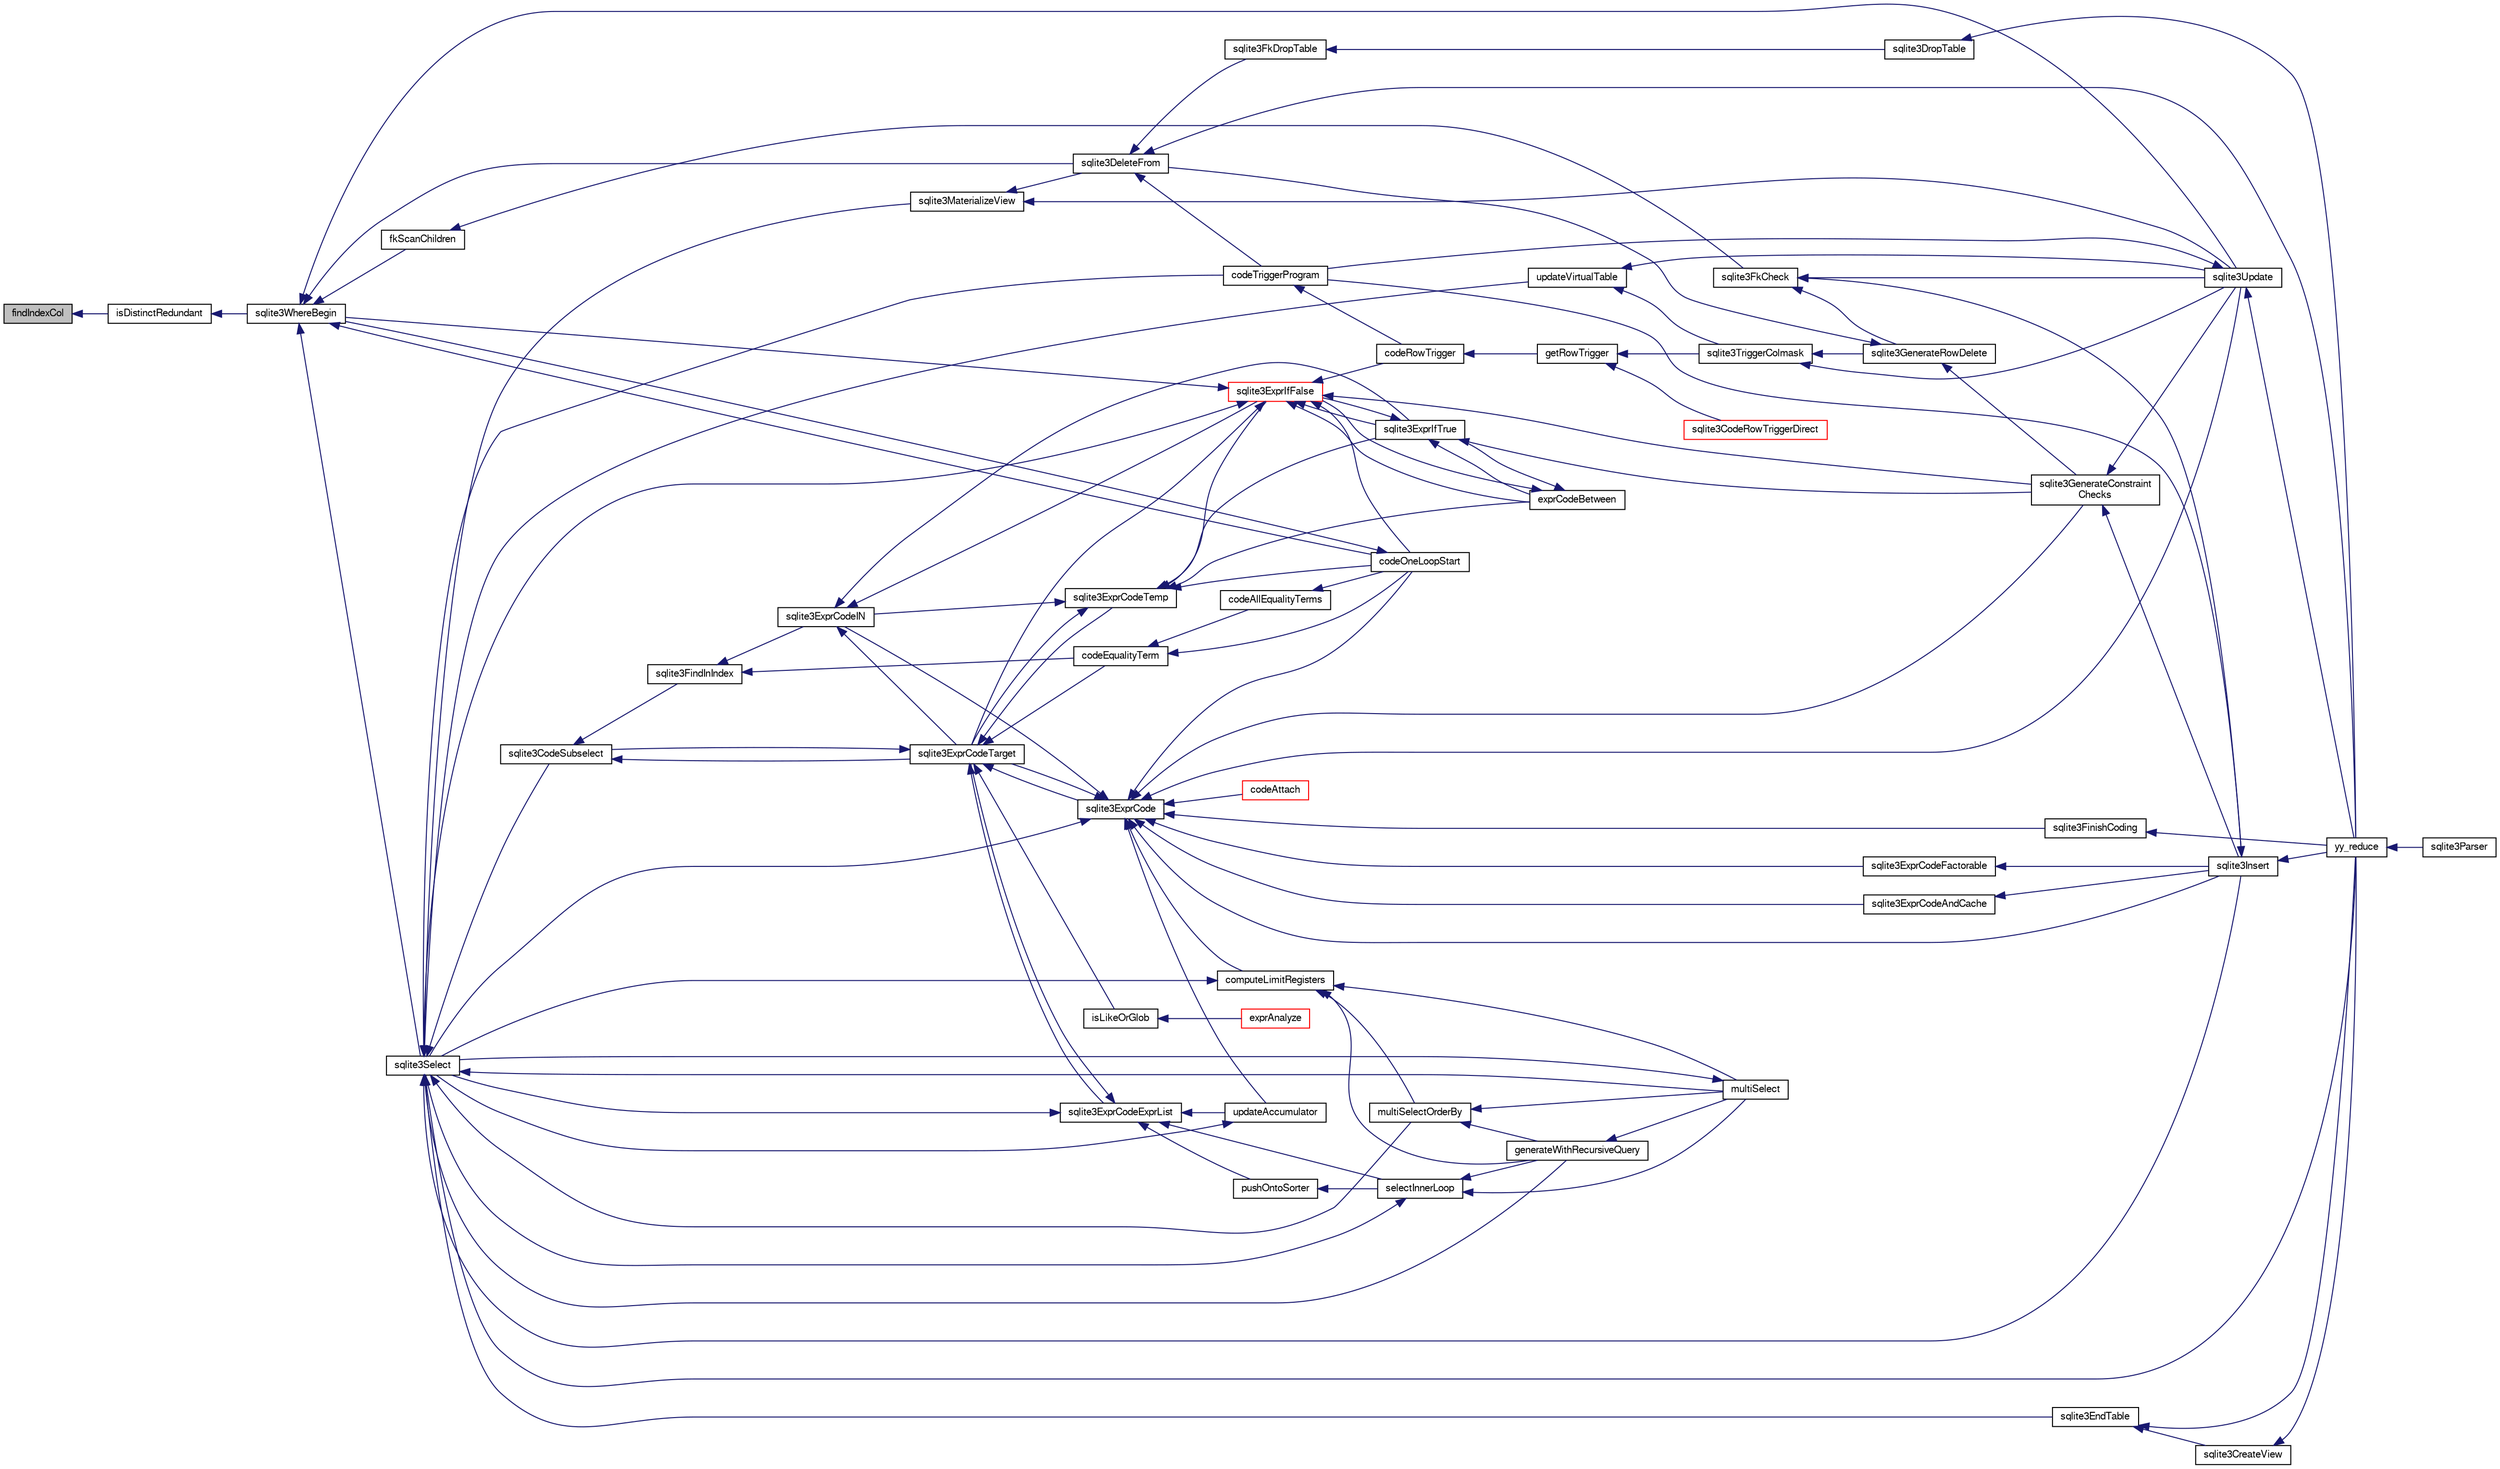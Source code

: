 digraph "findIndexCol"
{
  edge [fontname="FreeSans",fontsize="10",labelfontname="FreeSans",labelfontsize="10"];
  node [fontname="FreeSans",fontsize="10",shape=record];
  rankdir="LR";
  Node111032 [label="findIndexCol",height=0.2,width=0.4,color="black", fillcolor="grey75", style="filled", fontcolor="black"];
  Node111032 -> Node111033 [dir="back",color="midnightblue",fontsize="10",style="solid",fontname="FreeSans"];
  Node111033 [label="isDistinctRedundant",height=0.2,width=0.4,color="black", fillcolor="white", style="filled",URL="$sqlite3_8c.html#acfc2ade61d376596f173a8f70fea379b"];
  Node111033 -> Node111034 [dir="back",color="midnightblue",fontsize="10",style="solid",fontname="FreeSans"];
  Node111034 [label="sqlite3WhereBegin",height=0.2,width=0.4,color="black", fillcolor="white", style="filled",URL="$sqlite3_8c.html#acad049f5c9a96a8118cffd5e5ce89f7c"];
  Node111034 -> Node111035 [dir="back",color="midnightblue",fontsize="10",style="solid",fontname="FreeSans"];
  Node111035 [label="sqlite3DeleteFrom",height=0.2,width=0.4,color="black", fillcolor="white", style="filled",URL="$sqlite3_8c.html#ab9b4b45349188b49eabb23f94608a091"];
  Node111035 -> Node111036 [dir="back",color="midnightblue",fontsize="10",style="solid",fontname="FreeSans"];
  Node111036 [label="sqlite3FkDropTable",height=0.2,width=0.4,color="black", fillcolor="white", style="filled",URL="$sqlite3_8c.html#a1218c6fc74e89152ceaa4760e82f5ef9"];
  Node111036 -> Node111037 [dir="back",color="midnightblue",fontsize="10",style="solid",fontname="FreeSans"];
  Node111037 [label="sqlite3DropTable",height=0.2,width=0.4,color="black", fillcolor="white", style="filled",URL="$sqlite3_8c.html#a5534f77364b5568783c0e50db3c9defb"];
  Node111037 -> Node111038 [dir="back",color="midnightblue",fontsize="10",style="solid",fontname="FreeSans"];
  Node111038 [label="yy_reduce",height=0.2,width=0.4,color="black", fillcolor="white", style="filled",URL="$sqlite3_8c.html#a7c419a9b25711c666a9a2449ef377f14"];
  Node111038 -> Node111039 [dir="back",color="midnightblue",fontsize="10",style="solid",fontname="FreeSans"];
  Node111039 [label="sqlite3Parser",height=0.2,width=0.4,color="black", fillcolor="white", style="filled",URL="$sqlite3_8c.html#a0327d71a5fabe0b6a343d78a2602e72a"];
  Node111035 -> Node111040 [dir="back",color="midnightblue",fontsize="10",style="solid",fontname="FreeSans"];
  Node111040 [label="codeTriggerProgram",height=0.2,width=0.4,color="black", fillcolor="white", style="filled",URL="$sqlite3_8c.html#a120801f59d9281d201d2ff4b2606836e"];
  Node111040 -> Node111041 [dir="back",color="midnightblue",fontsize="10",style="solid",fontname="FreeSans"];
  Node111041 [label="codeRowTrigger",height=0.2,width=0.4,color="black", fillcolor="white", style="filled",URL="$sqlite3_8c.html#a463cea5aaaf388b560b206570a0022fc"];
  Node111041 -> Node111042 [dir="back",color="midnightblue",fontsize="10",style="solid",fontname="FreeSans"];
  Node111042 [label="getRowTrigger",height=0.2,width=0.4,color="black", fillcolor="white", style="filled",URL="$sqlite3_8c.html#a69626ef20b540d1a2b19cf56f3f45689"];
  Node111042 -> Node111043 [dir="back",color="midnightblue",fontsize="10",style="solid",fontname="FreeSans"];
  Node111043 [label="sqlite3CodeRowTriggerDirect",height=0.2,width=0.4,color="red", fillcolor="white", style="filled",URL="$sqlite3_8c.html#ad92829f9001bcf89a0299dad5a48acd4"];
  Node111042 -> Node111050 [dir="back",color="midnightblue",fontsize="10",style="solid",fontname="FreeSans"];
  Node111050 [label="sqlite3TriggerColmask",height=0.2,width=0.4,color="black", fillcolor="white", style="filled",URL="$sqlite3_8c.html#acace8e99e37ae5e84ea03c65e820c540"];
  Node111050 -> Node111045 [dir="back",color="midnightblue",fontsize="10",style="solid",fontname="FreeSans"];
  Node111045 [label="sqlite3GenerateRowDelete",height=0.2,width=0.4,color="black", fillcolor="white", style="filled",URL="$sqlite3_8c.html#a2c76cbf3027fc18fdbb8cb4cd96b77d9"];
  Node111045 -> Node111035 [dir="back",color="midnightblue",fontsize="10",style="solid",fontname="FreeSans"];
  Node111045 -> Node111046 [dir="back",color="midnightblue",fontsize="10",style="solid",fontname="FreeSans"];
  Node111046 [label="sqlite3GenerateConstraint\lChecks",height=0.2,width=0.4,color="black", fillcolor="white", style="filled",URL="$sqlite3_8c.html#aef639c1e6a0c0a67ca6e7690ad931bd2"];
  Node111046 -> Node111047 [dir="back",color="midnightblue",fontsize="10",style="solid",fontname="FreeSans"];
  Node111047 [label="sqlite3Insert",height=0.2,width=0.4,color="black", fillcolor="white", style="filled",URL="$sqlite3_8c.html#a5b17c9c2000bae6bdff8e6be48d7dc2b"];
  Node111047 -> Node111040 [dir="back",color="midnightblue",fontsize="10",style="solid",fontname="FreeSans"];
  Node111047 -> Node111038 [dir="back",color="midnightblue",fontsize="10",style="solid",fontname="FreeSans"];
  Node111046 -> Node111048 [dir="back",color="midnightblue",fontsize="10",style="solid",fontname="FreeSans"];
  Node111048 [label="sqlite3Update",height=0.2,width=0.4,color="black", fillcolor="white", style="filled",URL="$sqlite3_8c.html#ac5aa67c46e8cc8174566fabe6809fafa"];
  Node111048 -> Node111040 [dir="back",color="midnightblue",fontsize="10",style="solid",fontname="FreeSans"];
  Node111048 -> Node111038 [dir="back",color="midnightblue",fontsize="10",style="solid",fontname="FreeSans"];
  Node111050 -> Node111048 [dir="back",color="midnightblue",fontsize="10",style="solid",fontname="FreeSans"];
  Node111035 -> Node111038 [dir="back",color="midnightblue",fontsize="10",style="solid",fontname="FreeSans"];
  Node111034 -> Node111051 [dir="back",color="midnightblue",fontsize="10",style="solid",fontname="FreeSans"];
  Node111051 [label="fkScanChildren",height=0.2,width=0.4,color="black", fillcolor="white", style="filled",URL="$sqlite3_8c.html#a67c9dcb484336b3155e7a82a037d4691"];
  Node111051 -> Node111052 [dir="back",color="midnightblue",fontsize="10",style="solid",fontname="FreeSans"];
  Node111052 [label="sqlite3FkCheck",height=0.2,width=0.4,color="black", fillcolor="white", style="filled",URL="$sqlite3_8c.html#aa38fb76c7d6f48f19772877a41703b92"];
  Node111052 -> Node111045 [dir="back",color="midnightblue",fontsize="10",style="solid",fontname="FreeSans"];
  Node111052 -> Node111047 [dir="back",color="midnightblue",fontsize="10",style="solid",fontname="FreeSans"];
  Node111052 -> Node111048 [dir="back",color="midnightblue",fontsize="10",style="solid",fontname="FreeSans"];
  Node111034 -> Node111053 [dir="back",color="midnightblue",fontsize="10",style="solid",fontname="FreeSans"];
  Node111053 [label="sqlite3Select",height=0.2,width=0.4,color="black", fillcolor="white", style="filled",URL="$sqlite3_8c.html#a2465ee8c956209ba4b272477b7c21a45"];
  Node111053 -> Node111054 [dir="back",color="midnightblue",fontsize="10",style="solid",fontname="FreeSans"];
  Node111054 [label="sqlite3CodeSubselect",height=0.2,width=0.4,color="black", fillcolor="white", style="filled",URL="$sqlite3_8c.html#aa69b46d2204a1d1b110107a1be12ee0c"];
  Node111054 -> Node111055 [dir="back",color="midnightblue",fontsize="10",style="solid",fontname="FreeSans"];
  Node111055 [label="sqlite3FindInIndex",height=0.2,width=0.4,color="black", fillcolor="white", style="filled",URL="$sqlite3_8c.html#af7d8c56ab0231f44bb5f87b3fafeffb2"];
  Node111055 -> Node111056 [dir="back",color="midnightblue",fontsize="10",style="solid",fontname="FreeSans"];
  Node111056 [label="sqlite3ExprCodeIN",height=0.2,width=0.4,color="black", fillcolor="white", style="filled",URL="$sqlite3_8c.html#ad9cf4f5b5ffb90c24a4a0900c8626193"];
  Node111056 -> Node111057 [dir="back",color="midnightblue",fontsize="10",style="solid",fontname="FreeSans"];
  Node111057 [label="sqlite3ExprCodeTarget",height=0.2,width=0.4,color="black", fillcolor="white", style="filled",URL="$sqlite3_8c.html#a4f308397a0a3ed299ed31aaa1ae2a293"];
  Node111057 -> Node111054 [dir="back",color="midnightblue",fontsize="10",style="solid",fontname="FreeSans"];
  Node111057 -> Node111058 [dir="back",color="midnightblue",fontsize="10",style="solid",fontname="FreeSans"];
  Node111058 [label="sqlite3ExprCodeTemp",height=0.2,width=0.4,color="black", fillcolor="white", style="filled",URL="$sqlite3_8c.html#a3bc5c1ccb3c5851847e2aeb4a84ae1fc"];
  Node111058 -> Node111056 [dir="back",color="midnightblue",fontsize="10",style="solid",fontname="FreeSans"];
  Node111058 -> Node111057 [dir="back",color="midnightblue",fontsize="10",style="solid",fontname="FreeSans"];
  Node111058 -> Node111059 [dir="back",color="midnightblue",fontsize="10",style="solid",fontname="FreeSans"];
  Node111059 [label="exprCodeBetween",height=0.2,width=0.4,color="black", fillcolor="white", style="filled",URL="$sqlite3_8c.html#abd053493214542bca8f406f42145d173"];
  Node111059 -> Node111060 [dir="back",color="midnightblue",fontsize="10",style="solid",fontname="FreeSans"];
  Node111060 [label="sqlite3ExprIfTrue",height=0.2,width=0.4,color="black", fillcolor="white", style="filled",URL="$sqlite3_8c.html#ad93a55237c23e1b743ab1f59df1a1444"];
  Node111060 -> Node111059 [dir="back",color="midnightblue",fontsize="10",style="solid",fontname="FreeSans"];
  Node111060 -> Node111061 [dir="back",color="midnightblue",fontsize="10",style="solid",fontname="FreeSans"];
  Node111061 [label="sqlite3ExprIfFalse",height=0.2,width=0.4,color="red", fillcolor="white", style="filled",URL="$sqlite3_8c.html#af97ecccb5d56e321e118414b08f65b71"];
  Node111061 -> Node111057 [dir="back",color="midnightblue",fontsize="10",style="solid",fontname="FreeSans"];
  Node111061 -> Node111059 [dir="back",color="midnightblue",fontsize="10",style="solid",fontname="FreeSans"];
  Node111061 -> Node111060 [dir="back",color="midnightblue",fontsize="10",style="solid",fontname="FreeSans"];
  Node111061 -> Node111046 [dir="back",color="midnightblue",fontsize="10",style="solid",fontname="FreeSans"];
  Node111061 -> Node111053 [dir="back",color="midnightblue",fontsize="10",style="solid",fontname="FreeSans"];
  Node111061 -> Node111041 [dir="back",color="midnightblue",fontsize="10",style="solid",fontname="FreeSans"];
  Node111061 -> Node111075 [dir="back",color="midnightblue",fontsize="10",style="solid",fontname="FreeSans"];
  Node111075 [label="codeOneLoopStart",height=0.2,width=0.4,color="black", fillcolor="white", style="filled",URL="$sqlite3_8c.html#aa868875120b151c169cc79139ed6e008"];
  Node111075 -> Node111034 [dir="back",color="midnightblue",fontsize="10",style="solid",fontname="FreeSans"];
  Node111061 -> Node111034 [dir="back",color="midnightblue",fontsize="10",style="solid",fontname="FreeSans"];
  Node111060 -> Node111046 [dir="back",color="midnightblue",fontsize="10",style="solid",fontname="FreeSans"];
  Node111059 -> Node111061 [dir="back",color="midnightblue",fontsize="10",style="solid",fontname="FreeSans"];
  Node111058 -> Node111060 [dir="back",color="midnightblue",fontsize="10",style="solid",fontname="FreeSans"];
  Node111058 -> Node111061 [dir="back",color="midnightblue",fontsize="10",style="solid",fontname="FreeSans"];
  Node111058 -> Node111075 [dir="back",color="midnightblue",fontsize="10",style="solid",fontname="FreeSans"];
  Node111057 -> Node111076 [dir="back",color="midnightblue",fontsize="10",style="solid",fontname="FreeSans"];
  Node111076 [label="sqlite3ExprCode",height=0.2,width=0.4,color="black", fillcolor="white", style="filled",URL="$sqlite3_8c.html#a75f270fb0b111b86924cca4ea507b417"];
  Node111076 -> Node111056 [dir="back",color="midnightblue",fontsize="10",style="solid",fontname="FreeSans"];
  Node111076 -> Node111057 [dir="back",color="midnightblue",fontsize="10",style="solid",fontname="FreeSans"];
  Node111076 -> Node111077 [dir="back",color="midnightblue",fontsize="10",style="solid",fontname="FreeSans"];
  Node111077 [label="sqlite3ExprCodeFactorable",height=0.2,width=0.4,color="black", fillcolor="white", style="filled",URL="$sqlite3_8c.html#a843f7fd58eec5a683c1fd8435fcd1e84"];
  Node111077 -> Node111047 [dir="back",color="midnightblue",fontsize="10",style="solid",fontname="FreeSans"];
  Node111076 -> Node111078 [dir="back",color="midnightblue",fontsize="10",style="solid",fontname="FreeSans"];
  Node111078 [label="sqlite3ExprCodeAndCache",height=0.2,width=0.4,color="black", fillcolor="white", style="filled",URL="$sqlite3_8c.html#ae3e46527d9b7fc9cb9236d21a5e6b1d8"];
  Node111078 -> Node111047 [dir="back",color="midnightblue",fontsize="10",style="solid",fontname="FreeSans"];
  Node111076 -> Node111079 [dir="back",color="midnightblue",fontsize="10",style="solid",fontname="FreeSans"];
  Node111079 [label="codeAttach",height=0.2,width=0.4,color="red", fillcolor="white", style="filled",URL="$sqlite3_8c.html#ade4e9e30d828a19c191fdcb098676d5b"];
  Node111076 -> Node111082 [dir="back",color="midnightblue",fontsize="10",style="solid",fontname="FreeSans"];
  Node111082 [label="sqlite3FinishCoding",height=0.2,width=0.4,color="black", fillcolor="white", style="filled",URL="$sqlite3_8c.html#a651bc5b446c276c092705856d995b278"];
  Node111082 -> Node111038 [dir="back",color="midnightblue",fontsize="10",style="solid",fontname="FreeSans"];
  Node111076 -> Node111047 [dir="back",color="midnightblue",fontsize="10",style="solid",fontname="FreeSans"];
  Node111076 -> Node111046 [dir="back",color="midnightblue",fontsize="10",style="solid",fontname="FreeSans"];
  Node111076 -> Node111083 [dir="back",color="midnightblue",fontsize="10",style="solid",fontname="FreeSans"];
  Node111083 [label="computeLimitRegisters",height=0.2,width=0.4,color="black", fillcolor="white", style="filled",URL="$sqlite3_8c.html#ae9d37055e4905929b6f6cda5461e2f37"];
  Node111083 -> Node111084 [dir="back",color="midnightblue",fontsize="10",style="solid",fontname="FreeSans"];
  Node111084 [label="generateWithRecursiveQuery",height=0.2,width=0.4,color="black", fillcolor="white", style="filled",URL="$sqlite3_8c.html#ade2c3663fa9c3b9676507984b9483942"];
  Node111084 -> Node111085 [dir="back",color="midnightblue",fontsize="10",style="solid",fontname="FreeSans"];
  Node111085 [label="multiSelect",height=0.2,width=0.4,color="black", fillcolor="white", style="filled",URL="$sqlite3_8c.html#a6456c61f3d9b2389738753cedfa24fa7"];
  Node111085 -> Node111053 [dir="back",color="midnightblue",fontsize="10",style="solid",fontname="FreeSans"];
  Node111083 -> Node111085 [dir="back",color="midnightblue",fontsize="10",style="solid",fontname="FreeSans"];
  Node111083 -> Node111086 [dir="back",color="midnightblue",fontsize="10",style="solid",fontname="FreeSans"];
  Node111086 [label="multiSelectOrderBy",height=0.2,width=0.4,color="black", fillcolor="white", style="filled",URL="$sqlite3_8c.html#afcdb8488c6f4dfdadaf9f04bca35b808"];
  Node111086 -> Node111084 [dir="back",color="midnightblue",fontsize="10",style="solid",fontname="FreeSans"];
  Node111086 -> Node111085 [dir="back",color="midnightblue",fontsize="10",style="solid",fontname="FreeSans"];
  Node111083 -> Node111053 [dir="back",color="midnightblue",fontsize="10",style="solid",fontname="FreeSans"];
  Node111076 -> Node111087 [dir="back",color="midnightblue",fontsize="10",style="solid",fontname="FreeSans"];
  Node111087 [label="updateAccumulator",height=0.2,width=0.4,color="black", fillcolor="white", style="filled",URL="$sqlite3_8c.html#a1681660dd3ecd50c8727d6e56a537bd9"];
  Node111087 -> Node111053 [dir="back",color="midnightblue",fontsize="10",style="solid",fontname="FreeSans"];
  Node111076 -> Node111053 [dir="back",color="midnightblue",fontsize="10",style="solid",fontname="FreeSans"];
  Node111076 -> Node111048 [dir="back",color="midnightblue",fontsize="10",style="solid",fontname="FreeSans"];
  Node111076 -> Node111075 [dir="back",color="midnightblue",fontsize="10",style="solid",fontname="FreeSans"];
  Node111057 -> Node111088 [dir="back",color="midnightblue",fontsize="10",style="solid",fontname="FreeSans"];
  Node111088 [label="sqlite3ExprCodeExprList",height=0.2,width=0.4,color="black", fillcolor="white", style="filled",URL="$sqlite3_8c.html#a05b2b3dc3de7565de24eb3a2ff4e9566"];
  Node111088 -> Node111057 [dir="back",color="midnightblue",fontsize="10",style="solid",fontname="FreeSans"];
  Node111088 -> Node111089 [dir="back",color="midnightblue",fontsize="10",style="solid",fontname="FreeSans"];
  Node111089 [label="pushOntoSorter",height=0.2,width=0.4,color="black", fillcolor="white", style="filled",URL="$sqlite3_8c.html#a4555397beb584a386e7739cf022a6651"];
  Node111089 -> Node111090 [dir="back",color="midnightblue",fontsize="10",style="solid",fontname="FreeSans"];
  Node111090 [label="selectInnerLoop",height=0.2,width=0.4,color="black", fillcolor="white", style="filled",URL="$sqlite3_8c.html#ababe0933661ebe67eb0e6074bb1fd411"];
  Node111090 -> Node111084 [dir="back",color="midnightblue",fontsize="10",style="solid",fontname="FreeSans"];
  Node111090 -> Node111085 [dir="back",color="midnightblue",fontsize="10",style="solid",fontname="FreeSans"];
  Node111090 -> Node111053 [dir="back",color="midnightblue",fontsize="10",style="solid",fontname="FreeSans"];
  Node111088 -> Node111090 [dir="back",color="midnightblue",fontsize="10",style="solid",fontname="FreeSans"];
  Node111088 -> Node111087 [dir="back",color="midnightblue",fontsize="10",style="solid",fontname="FreeSans"];
  Node111088 -> Node111053 [dir="back",color="midnightblue",fontsize="10",style="solid",fontname="FreeSans"];
  Node111057 -> Node111091 [dir="back",color="midnightblue",fontsize="10",style="solid",fontname="FreeSans"];
  Node111091 [label="isLikeOrGlob",height=0.2,width=0.4,color="black", fillcolor="white", style="filled",URL="$sqlite3_8c.html#a6c38e495198bf8976f68d1a6ebd74a50"];
  Node111091 -> Node111092 [dir="back",color="midnightblue",fontsize="10",style="solid",fontname="FreeSans"];
  Node111092 [label="exprAnalyze",height=0.2,width=0.4,color="red", fillcolor="white", style="filled",URL="$sqlite3_8c.html#acb10e48c9a4184a4edd9bfd5b14ad0b7"];
  Node111057 -> Node111099 [dir="back",color="midnightblue",fontsize="10",style="solid",fontname="FreeSans"];
  Node111099 [label="codeEqualityTerm",height=0.2,width=0.4,color="black", fillcolor="white", style="filled",URL="$sqlite3_8c.html#ad88a57073f031452c9843e97f15acc47"];
  Node111099 -> Node111100 [dir="back",color="midnightblue",fontsize="10",style="solid",fontname="FreeSans"];
  Node111100 [label="codeAllEqualityTerms",height=0.2,width=0.4,color="black", fillcolor="white", style="filled",URL="$sqlite3_8c.html#a3095598b812500a4efe41bf17cd49381"];
  Node111100 -> Node111075 [dir="back",color="midnightblue",fontsize="10",style="solid",fontname="FreeSans"];
  Node111099 -> Node111075 [dir="back",color="midnightblue",fontsize="10",style="solid",fontname="FreeSans"];
  Node111056 -> Node111060 [dir="back",color="midnightblue",fontsize="10",style="solid",fontname="FreeSans"];
  Node111056 -> Node111061 [dir="back",color="midnightblue",fontsize="10",style="solid",fontname="FreeSans"];
  Node111055 -> Node111099 [dir="back",color="midnightblue",fontsize="10",style="solid",fontname="FreeSans"];
  Node111054 -> Node111057 [dir="back",color="midnightblue",fontsize="10",style="solid",fontname="FreeSans"];
  Node111053 -> Node111067 [dir="back",color="midnightblue",fontsize="10",style="solid",fontname="FreeSans"];
  Node111067 [label="sqlite3EndTable",height=0.2,width=0.4,color="black", fillcolor="white", style="filled",URL="$sqlite3_8c.html#a7b5f2c66c0f0b6f819d970ca389768b0"];
  Node111067 -> Node111068 [dir="back",color="midnightblue",fontsize="10",style="solid",fontname="FreeSans"];
  Node111068 [label="sqlite3CreateView",height=0.2,width=0.4,color="black", fillcolor="white", style="filled",URL="$sqlite3_8c.html#a9d85cb00ff71dee5cd9a019503a6982e"];
  Node111068 -> Node111038 [dir="back",color="midnightblue",fontsize="10",style="solid",fontname="FreeSans"];
  Node111067 -> Node111038 [dir="back",color="midnightblue",fontsize="10",style="solid",fontname="FreeSans"];
  Node111053 -> Node111101 [dir="back",color="midnightblue",fontsize="10",style="solid",fontname="FreeSans"];
  Node111101 [label="sqlite3MaterializeView",height=0.2,width=0.4,color="black", fillcolor="white", style="filled",URL="$sqlite3_8c.html#a4557984b0b75f998fb0c3f231c9b1def"];
  Node111101 -> Node111035 [dir="back",color="midnightblue",fontsize="10",style="solid",fontname="FreeSans"];
  Node111101 -> Node111048 [dir="back",color="midnightblue",fontsize="10",style="solid",fontname="FreeSans"];
  Node111053 -> Node111047 [dir="back",color="midnightblue",fontsize="10",style="solid",fontname="FreeSans"];
  Node111053 -> Node111084 [dir="back",color="midnightblue",fontsize="10",style="solid",fontname="FreeSans"];
  Node111053 -> Node111085 [dir="back",color="midnightblue",fontsize="10",style="solid",fontname="FreeSans"];
  Node111053 -> Node111086 [dir="back",color="midnightblue",fontsize="10",style="solid",fontname="FreeSans"];
  Node111053 -> Node111040 [dir="back",color="midnightblue",fontsize="10",style="solid",fontname="FreeSans"];
  Node111053 -> Node111102 [dir="back",color="midnightblue",fontsize="10",style="solid",fontname="FreeSans"];
  Node111102 [label="updateVirtualTable",height=0.2,width=0.4,color="black", fillcolor="white", style="filled",URL="$sqlite3_8c.html#a740220531db9293c39a2cdd7da3f74e1"];
  Node111102 -> Node111050 [dir="back",color="midnightblue",fontsize="10",style="solid",fontname="FreeSans"];
  Node111102 -> Node111048 [dir="back",color="midnightblue",fontsize="10",style="solid",fontname="FreeSans"];
  Node111053 -> Node111038 [dir="back",color="midnightblue",fontsize="10",style="solid",fontname="FreeSans"];
  Node111034 -> Node111048 [dir="back",color="midnightblue",fontsize="10",style="solid",fontname="FreeSans"];
  Node111034 -> Node111075 [dir="back",color="midnightblue",fontsize="10",style="solid",fontname="FreeSans"];
}
